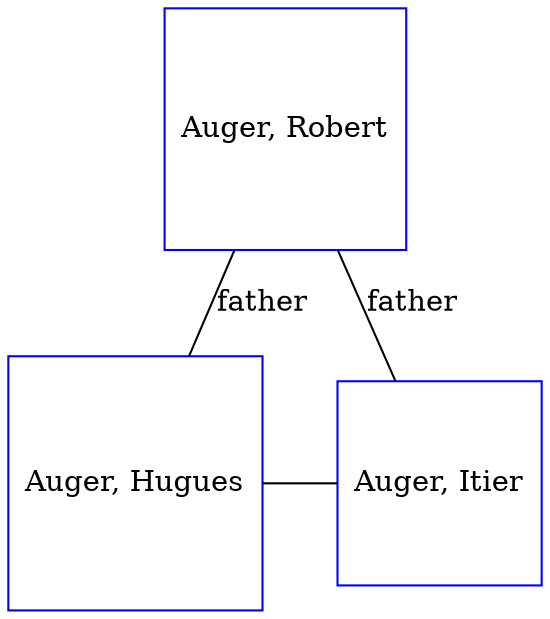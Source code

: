 digraph D {
    edge [dir=none];    node [shape=box];    "013462"   [label="Auger, Robert", shape=box, regular=1, color="blue"] ;
"013463"   [label="Auger, Hugues", shape=box, regular=1, color="blue"] ;
"013464"   [label="Auger, Itier", shape=box, regular=1, color="blue"] ;
{rank=same; 013463->013464};
013462->013463 [label="father",arrowsize=0.0]; 
013462->013464 [label="father",arrowsize=0.0]; 
}